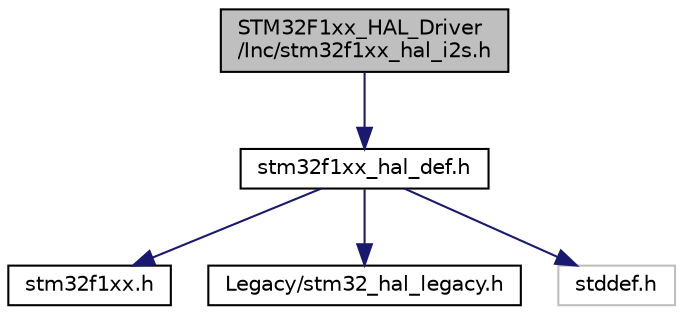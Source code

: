 digraph "STM32F1xx_HAL_Driver/Inc/stm32f1xx_hal_i2s.h"
{
 // LATEX_PDF_SIZE
  edge [fontname="Helvetica",fontsize="10",labelfontname="Helvetica",labelfontsize="10"];
  node [fontname="Helvetica",fontsize="10",shape=record];
  Node1 [label="STM32F1xx_HAL_Driver\l/Inc/stm32f1xx_hal_i2s.h",height=0.2,width=0.4,color="black", fillcolor="grey75", style="filled", fontcolor="black",tooltip="Header file of I2S HAL module."];
  Node1 -> Node2 [color="midnightblue",fontsize="10",style="solid",fontname="Helvetica"];
  Node2 [label="stm32f1xx_hal_def.h",height=0.2,width=0.4,color="black", fillcolor="white", style="filled",URL="$stm32f1xx__hal__def_8h.html",tooltip="This file contains HAL common defines, enumeration, macros and structures definitions."];
  Node2 -> Node3 [color="midnightblue",fontsize="10",style="solid",fontname="Helvetica"];
  Node3 [label="stm32f1xx.h",height=0.2,width=0.4,color="black", fillcolor="white", style="filled",URL="$stm32f1xx_8h.html",tooltip="CMSIS STM32F1xx Device Peripheral Access Layer Header File."];
  Node2 -> Node4 [color="midnightblue",fontsize="10",style="solid",fontname="Helvetica"];
  Node4 [label="Legacy/stm32_hal_legacy.h",height=0.2,width=0.4,color="black", fillcolor="white", style="filled",URL="$stm32__hal__legacy_8h.html",tooltip="This file contains aliases definition for the STM32Cube HAL constants macros and functions maintained..."];
  Node2 -> Node5 [color="midnightblue",fontsize="10",style="solid",fontname="Helvetica"];
  Node5 [label="stddef.h",height=0.2,width=0.4,color="grey75", fillcolor="white", style="filled",tooltip=" "];
}

